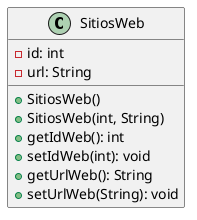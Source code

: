 @startuml 
class SitiosWeb { 
    - id: int 
    - url: String 
    + SitiosWeb() 
    + SitiosWeb(int, String) 
    + getIdWeb(): int 
    + setIdWeb(int): void 
    + getUrlWeb(): String 
    + setUrlWeb(String): void 
} 
@enduml 
